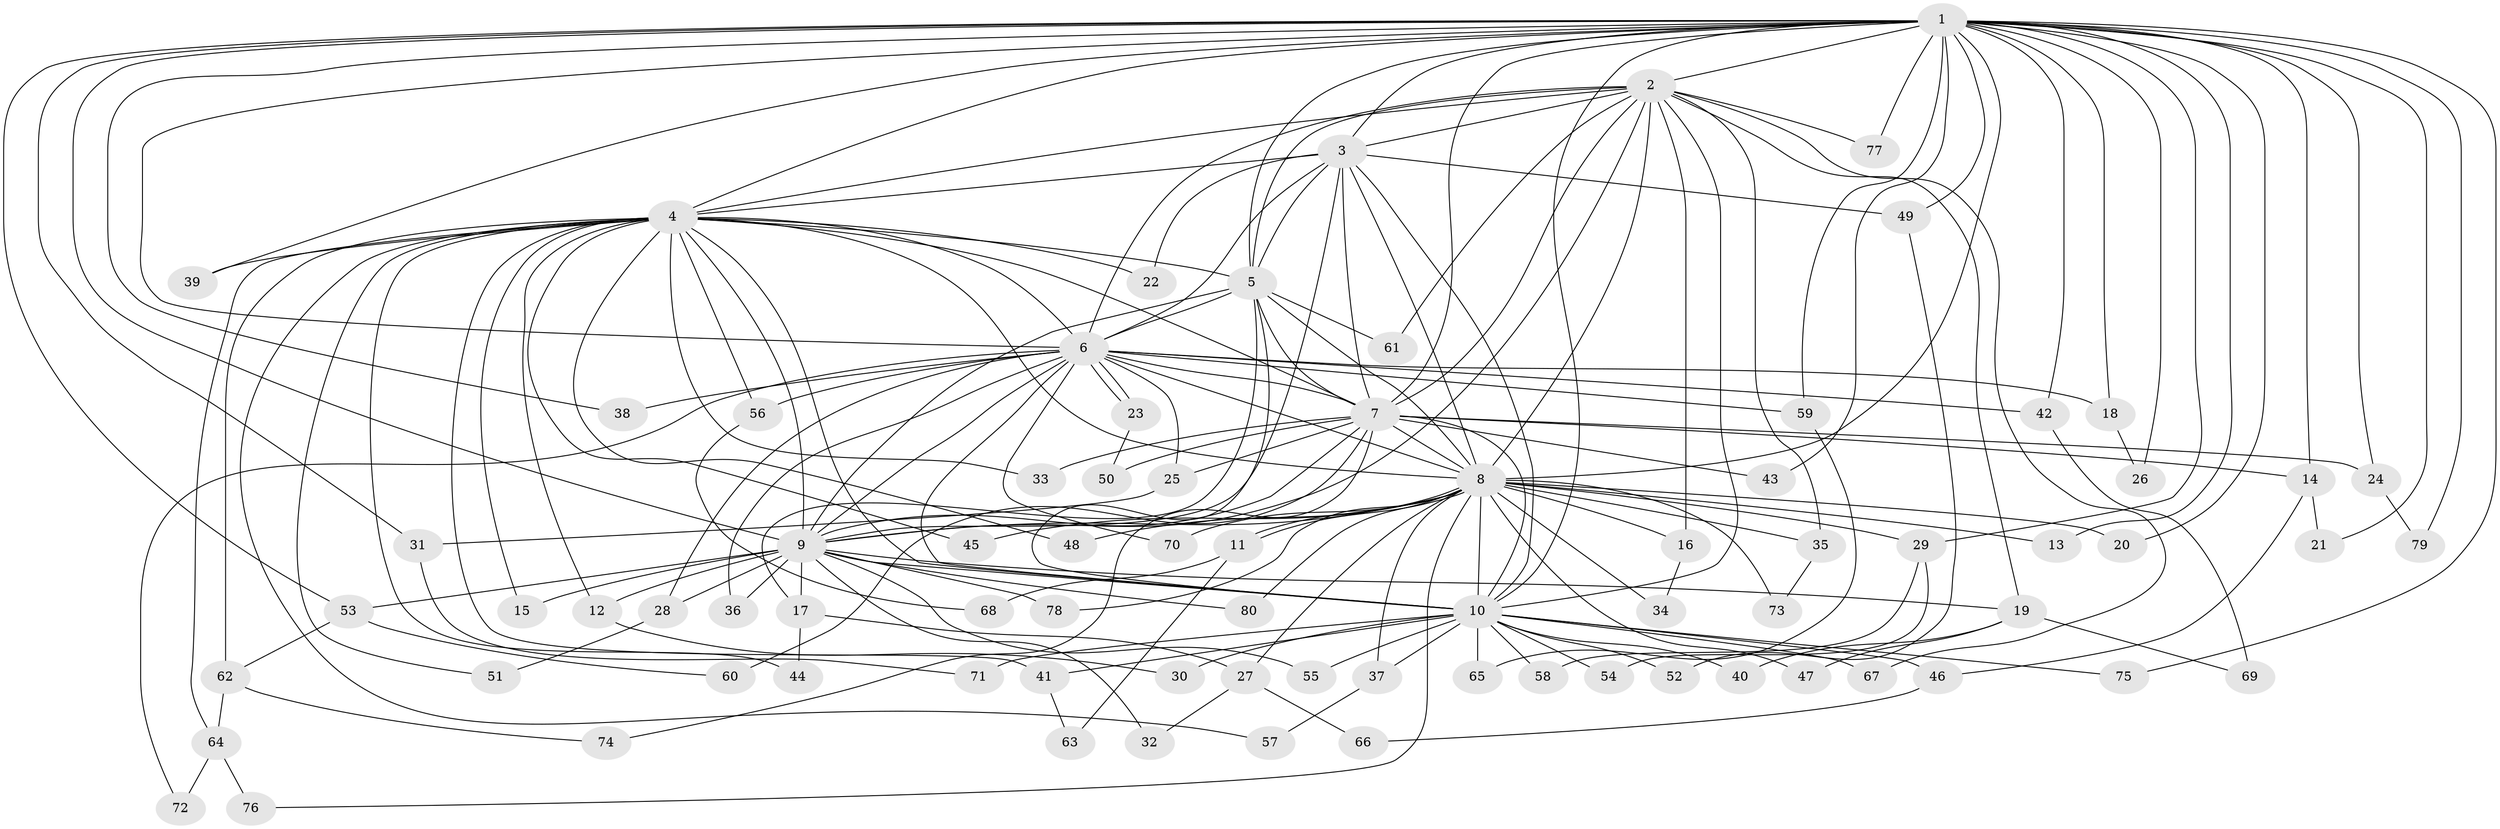 // Generated by graph-tools (version 1.1) at 2025/14/03/09/25 04:14:17]
// undirected, 80 vertices, 185 edges
graph export_dot {
graph [start="1"]
  node [color=gray90,style=filled];
  1;
  2;
  3;
  4;
  5;
  6;
  7;
  8;
  9;
  10;
  11;
  12;
  13;
  14;
  15;
  16;
  17;
  18;
  19;
  20;
  21;
  22;
  23;
  24;
  25;
  26;
  27;
  28;
  29;
  30;
  31;
  32;
  33;
  34;
  35;
  36;
  37;
  38;
  39;
  40;
  41;
  42;
  43;
  44;
  45;
  46;
  47;
  48;
  49;
  50;
  51;
  52;
  53;
  54;
  55;
  56;
  57;
  58;
  59;
  60;
  61;
  62;
  63;
  64;
  65;
  66;
  67;
  68;
  69;
  70;
  71;
  72;
  73;
  74;
  75;
  76;
  77;
  78;
  79;
  80;
  1 -- 2;
  1 -- 3;
  1 -- 4;
  1 -- 5;
  1 -- 6;
  1 -- 7;
  1 -- 8;
  1 -- 9;
  1 -- 10;
  1 -- 13;
  1 -- 14;
  1 -- 18;
  1 -- 20;
  1 -- 21;
  1 -- 24;
  1 -- 26;
  1 -- 29;
  1 -- 31;
  1 -- 38;
  1 -- 39;
  1 -- 42;
  1 -- 43;
  1 -- 49;
  1 -- 53;
  1 -- 59;
  1 -- 75;
  1 -- 77;
  1 -- 79;
  2 -- 3;
  2 -- 4;
  2 -- 5;
  2 -- 6;
  2 -- 7;
  2 -- 8;
  2 -- 9;
  2 -- 10;
  2 -- 16;
  2 -- 19;
  2 -- 35;
  2 -- 61;
  2 -- 67;
  2 -- 77;
  3 -- 4;
  3 -- 5;
  3 -- 6;
  3 -- 7;
  3 -- 8;
  3 -- 9;
  3 -- 10;
  3 -- 22;
  3 -- 49;
  4 -- 5;
  4 -- 6;
  4 -- 7;
  4 -- 8;
  4 -- 9;
  4 -- 10;
  4 -- 12;
  4 -- 15;
  4 -- 22;
  4 -- 33;
  4 -- 39;
  4 -- 41;
  4 -- 44;
  4 -- 45;
  4 -- 48;
  4 -- 51;
  4 -- 56;
  4 -- 57;
  4 -- 62;
  4 -- 64;
  5 -- 6;
  5 -- 7;
  5 -- 8;
  5 -- 9;
  5 -- 10;
  5 -- 17;
  5 -- 61;
  6 -- 7;
  6 -- 8;
  6 -- 9;
  6 -- 10;
  6 -- 18;
  6 -- 23;
  6 -- 23;
  6 -- 25;
  6 -- 28;
  6 -- 36;
  6 -- 38;
  6 -- 42;
  6 -- 56;
  6 -- 59;
  6 -- 70;
  6 -- 72;
  7 -- 8;
  7 -- 9;
  7 -- 10;
  7 -- 14;
  7 -- 24;
  7 -- 25;
  7 -- 33;
  7 -- 43;
  7 -- 50;
  7 -- 60;
  7 -- 74;
  8 -- 9;
  8 -- 10;
  8 -- 11;
  8 -- 11;
  8 -- 13;
  8 -- 16;
  8 -- 20;
  8 -- 27;
  8 -- 29;
  8 -- 34;
  8 -- 35;
  8 -- 37;
  8 -- 45;
  8 -- 47;
  8 -- 48;
  8 -- 70;
  8 -- 73;
  8 -- 76;
  8 -- 78;
  8 -- 80;
  9 -- 10;
  9 -- 12;
  9 -- 15;
  9 -- 17;
  9 -- 19;
  9 -- 28;
  9 -- 32;
  9 -- 36;
  9 -- 53;
  9 -- 55;
  9 -- 78;
  9 -- 80;
  10 -- 30;
  10 -- 37;
  10 -- 40;
  10 -- 41;
  10 -- 46;
  10 -- 52;
  10 -- 54;
  10 -- 55;
  10 -- 58;
  10 -- 65;
  10 -- 67;
  10 -- 71;
  10 -- 75;
  11 -- 63;
  11 -- 68;
  12 -- 30;
  14 -- 21;
  14 -- 46;
  16 -- 34;
  17 -- 27;
  17 -- 44;
  18 -- 26;
  19 -- 40;
  19 -- 47;
  19 -- 69;
  23 -- 50;
  24 -- 79;
  25 -- 31;
  27 -- 32;
  27 -- 66;
  28 -- 51;
  29 -- 54;
  29 -- 58;
  31 -- 71;
  35 -- 73;
  37 -- 57;
  41 -- 63;
  42 -- 69;
  46 -- 66;
  49 -- 52;
  53 -- 60;
  53 -- 62;
  56 -- 68;
  59 -- 65;
  62 -- 64;
  62 -- 74;
  64 -- 72;
  64 -- 76;
}
